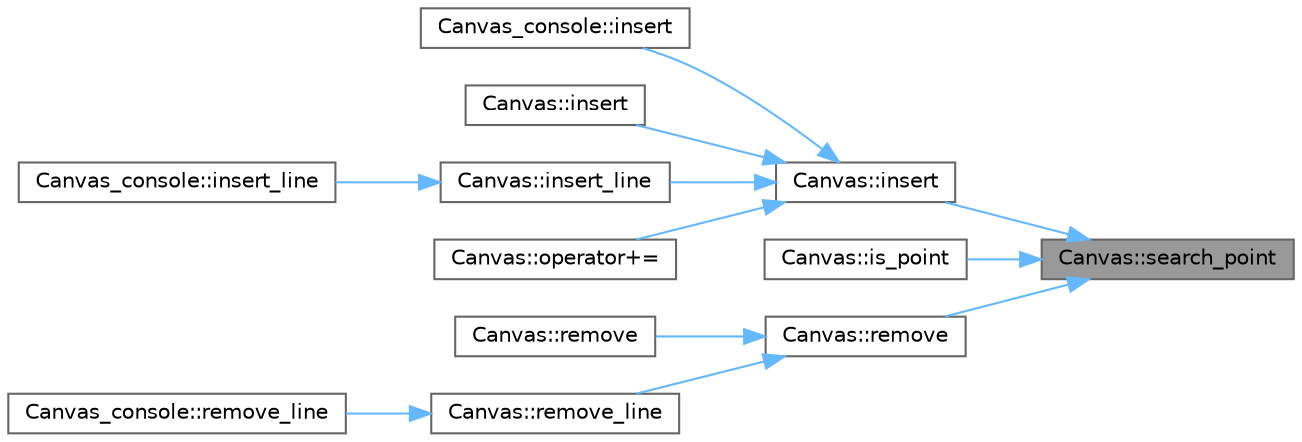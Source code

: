 digraph "Canvas::search_point"
{
 // LATEX_PDF_SIZE
  bgcolor="transparent";
  edge [fontname=Helvetica,fontsize=10,labelfontname=Helvetica,labelfontsize=10];
  node [fontname=Helvetica,fontsize=10,shape=box,height=0.2,width=0.4];
  rankdir="RL";
  Node1 [label="Canvas::search_point",height=0.2,width=0.4,color="gray40", fillcolor="grey60", style="filled", fontcolor="black",tooltip="insert without repetition"];
  Node1 -> Node2 [dir="back",color="steelblue1",style="solid"];
  Node2 [label="Canvas::insert",height=0.2,width=0.4,color="grey40", fillcolor="white", style="filled",URL="$class_canvas.html#a4a427aa5ce6cea39f3123f52207ec7ea",tooltip=" "];
  Node2 -> Node3 [dir="back",color="steelblue1",style="solid"];
  Node3 [label="Canvas_console::insert",height=0.2,width=0.4,color="grey40", fillcolor="white", style="filled",URL="$class_canvas__console.html#af75af479a5c2bd8835c231df42923e49",tooltip=" "];
  Node2 -> Node4 [dir="back",color="steelblue1",style="solid"];
  Node4 [label="Canvas::insert",height=0.2,width=0.4,color="grey40", fillcolor="white", style="filled",URL="$class_canvas.html#a3912c2ac990d3c10cc6c78369dc969cb",tooltip=" "];
  Node2 -> Node5 [dir="back",color="steelblue1",style="solid"];
  Node5 [label="Canvas::insert_line",height=0.2,width=0.4,color="grey40", fillcolor="white", style="filled",URL="$class_canvas.html#a62f8af520ff064ed8e5897f2faa3f686",tooltip=" "];
  Node5 -> Node6 [dir="back",color="steelblue1",style="solid"];
  Node6 [label="Canvas_console::insert_line",height=0.2,width=0.4,color="grey40", fillcolor="white", style="filled",URL="$class_canvas__console.html#a4a3dc592c07b69ce610b2806a72317b3",tooltip=" "];
  Node2 -> Node7 [dir="back",color="steelblue1",style="solid"];
  Node7 [label="Canvas::operator+=",height=0.2,width=0.4,color="grey40", fillcolor="white", style="filled",URL="$class_canvas.html#a45e30833c24e352debdaa806c4aa5085",tooltip=" "];
  Node1 -> Node8 [dir="back",color="steelblue1",style="solid"];
  Node8 [label="Canvas::is_point",height=0.2,width=0.4,color="grey40", fillcolor="white", style="filled",URL="$class_canvas.html#ad2de49be0e49f86b0547c1072138a40c",tooltip=" "];
  Node1 -> Node9 [dir="back",color="steelblue1",style="solid"];
  Node9 [label="Canvas::remove",height=0.2,width=0.4,color="grey40", fillcolor="white", style="filled",URL="$class_canvas.html#a26f551519ccd8633712d477cd9370ff6",tooltip=" "];
  Node9 -> Node10 [dir="back",color="steelblue1",style="solid"];
  Node10 [label="Canvas::remove",height=0.2,width=0.4,color="grey40", fillcolor="white", style="filled",URL="$class_canvas.html#afecec1ce69ad5d78ff5e25ffd2294b58",tooltip=" "];
  Node9 -> Node11 [dir="back",color="steelblue1",style="solid"];
  Node11 [label="Canvas::remove_line",height=0.2,width=0.4,color="grey40", fillcolor="white", style="filled",URL="$class_canvas.html#ac1a10155e7e21b28092c14134027e8b9",tooltip=" "];
  Node11 -> Node12 [dir="back",color="steelblue1",style="solid"];
  Node12 [label="Canvas_console::remove_line",height=0.2,width=0.4,color="grey40", fillcolor="white", style="filled",URL="$class_canvas__console.html#a6bf84e7efec273107ea13b14e9fd2d64",tooltip=" "];
}
